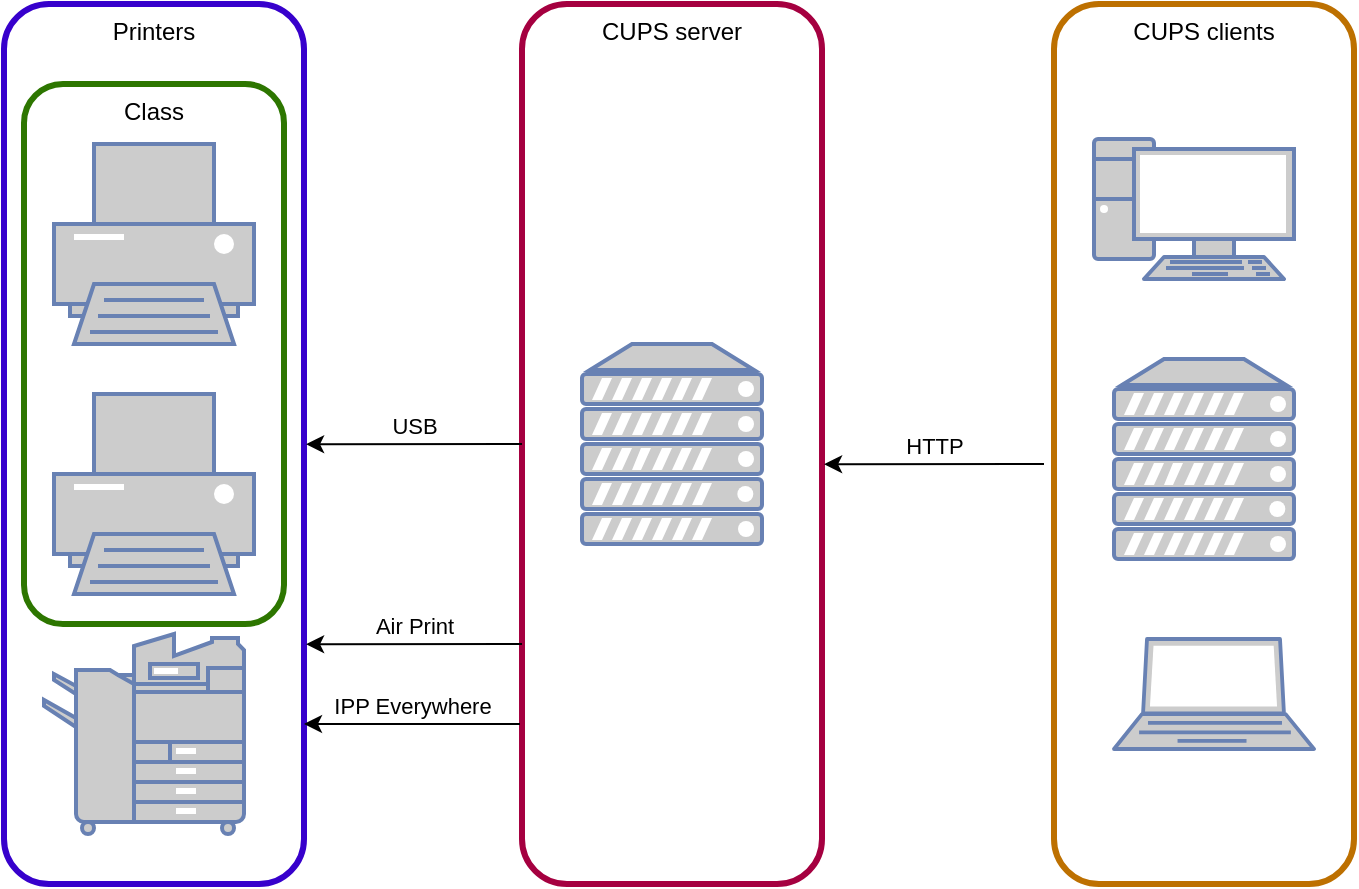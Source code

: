 <mxfile version="24.7.8">
  <diagram name="Page-1" id="eiRsWgtg5604Djj0I1mS">
    <mxGraphModel dx="1434" dy="870" grid="1" gridSize="10" guides="1" tooltips="1" connect="1" arrows="1" fold="1" page="1" pageScale="1" pageWidth="827" pageHeight="1169" background="#ffffff" math="0" shadow="0">
      <root>
        <mxCell id="0" />
        <mxCell id="1" parent="0" />
        <mxCell id="dPf4S3eLiPIL0ItzNHD1-6" value="" style="fontColor=#0066CC;verticalAlign=top;verticalLabelPosition=bottom;labelPosition=center;align=center;html=1;outlineConnect=0;fillColor=#CCCCCC;strokeColor=#6881B3;gradientColor=none;gradientDirection=north;strokeWidth=2;shape=mxgraph.networks.pc;" vertex="1" parent="1">
          <mxGeometry x="625" y="107.5" width="100" height="70" as="geometry" />
        </mxCell>
        <mxCell id="dPf4S3eLiPIL0ItzNHD1-7" value="" style="fontColor=#0066CC;verticalAlign=top;verticalLabelPosition=bottom;labelPosition=center;align=center;html=1;outlineConnect=0;fillColor=#CCCCCC;strokeColor=#6881B3;gradientColor=none;gradientDirection=north;strokeWidth=2;shape=mxgraph.networks.laptop;" vertex="1" parent="1">
          <mxGeometry x="635" y="357.5" width="100" height="55" as="geometry" />
        </mxCell>
        <mxCell id="dPf4S3eLiPIL0ItzNHD1-8" value="" style="fontColor=#0066CC;verticalAlign=top;verticalLabelPosition=bottom;labelPosition=center;align=center;html=1;outlineConnect=0;fillColor=#CCCCCC;strokeColor=#6881B3;gradientColor=none;gradientDirection=north;strokeWidth=2;shape=mxgraph.networks.copier;" vertex="1" parent="1">
          <mxGeometry x="100" y="355" width="100" height="100" as="geometry" />
        </mxCell>
        <mxCell id="dPf4S3eLiPIL0ItzNHD1-9" value="" style="fontColor=#0066CC;verticalAlign=top;verticalLabelPosition=bottom;labelPosition=center;align=center;html=1;outlineConnect=0;fillColor=#CCCCCC;strokeColor=#6881B3;gradientColor=none;gradientDirection=north;strokeWidth=2;shape=mxgraph.networks.printer;" vertex="1" parent="1">
          <mxGeometry x="105" y="235" width="100" height="100" as="geometry" />
        </mxCell>
        <mxCell id="dPf4S3eLiPIL0ItzNHD1-10" value="" style="fontColor=#0066CC;verticalAlign=top;verticalLabelPosition=bottom;labelPosition=center;align=center;html=1;outlineConnect=0;fillColor=#CCCCCC;strokeColor=#6881B3;gradientColor=none;gradientDirection=north;strokeWidth=2;shape=mxgraph.networks.server;" vertex="1" parent="1">
          <mxGeometry x="635" y="217.5" width="90" height="100" as="geometry" />
        </mxCell>
        <mxCell id="dPf4S3eLiPIL0ItzNHD1-11" value="" style="fontColor=#0066CC;verticalAlign=top;verticalLabelPosition=bottom;labelPosition=center;align=center;html=1;outlineConnect=0;fillColor=#CCCCCC;strokeColor=#6881B3;gradientColor=none;gradientDirection=north;strokeWidth=2;shape=mxgraph.networks.server;" vertex="1" parent="1">
          <mxGeometry x="369" y="210" width="90" height="100" as="geometry" />
        </mxCell>
        <mxCell id="dPf4S3eLiPIL0ItzNHD1-12" value="&lt;font color=&quot;#000000&quot;&gt;Printers&lt;/font&gt;" style="rounded=1;whiteSpace=wrap;html=1;fillColor=none;fontColor=#ffffff;strokeColor=#3700CC;strokeWidth=3;verticalAlign=top;pointerEvents=0;" vertex="1" parent="1">
          <mxGeometry x="80" y="40" width="150" height="440" as="geometry" />
        </mxCell>
        <mxCell id="dPf4S3eLiPIL0ItzNHD1-13" value="&lt;font color=&quot;#000000&quot;&gt;CUPS server&lt;/font&gt;" style="rounded=1;whiteSpace=wrap;html=1;fillColor=none;fontColor=#ffffff;strokeColor=#A50040;strokeWidth=3;verticalAlign=top;" vertex="1" parent="1">
          <mxGeometry x="339" y="40" width="150" height="440" as="geometry" />
        </mxCell>
        <mxCell id="dPf4S3eLiPIL0ItzNHD1-14" value="&lt;font color=&quot;#000000&quot;&gt;CUPS clients&lt;/font&gt;" style="rounded=1;whiteSpace=wrap;html=1;fillColor=none;fontColor=#000000;strokeColor=#BD7000;strokeWidth=3;verticalAlign=top;pointerEvents=0;" vertex="1" parent="1">
          <mxGeometry x="605" y="40" width="150" height="440" as="geometry" />
        </mxCell>
        <mxCell id="dPf4S3eLiPIL0ItzNHD1-15" value="HTTP" style="endArrow=classic;html=1;rounded=0;entryX=1.007;entryY=0.523;entryDx=0;entryDy=0;entryPerimeter=0;strokeColor=#000000;horizontal=1;verticalAlign=bottom;labelBackgroundColor=none;fontColor=#000000;" edge="1" parent="1" target="dPf4S3eLiPIL0ItzNHD1-13">
          <mxGeometry width="50" height="50" relative="1" as="geometry">
            <mxPoint x="600" y="270" as="sourcePoint" />
            <mxPoint x="490" y="270" as="targetPoint" />
          </mxGeometry>
        </mxCell>
        <mxCell id="dPf4S3eLiPIL0ItzNHD1-16" value="Air Print" style="endArrow=classic;html=1;rounded=0;entryX=1.007;entryY=0.523;entryDx=0;entryDy=0;entryPerimeter=0;strokeColor=#000000;horizontal=1;verticalAlign=bottom;labelBackgroundColor=none;fontColor=#000000;exitX=-0.007;exitY=0.727;exitDx=0;exitDy=0;exitPerimeter=0;" edge="1" parent="1">
          <mxGeometry width="50" height="50" relative="1" as="geometry">
            <mxPoint x="339.0" y="360.0" as="sourcePoint" />
            <mxPoint x="231.05" y="360.12" as="targetPoint" />
          </mxGeometry>
        </mxCell>
        <mxCell id="dPf4S3eLiPIL0ItzNHD1-17" value="IPP Everywhere" style="endArrow=classic;html=1;rounded=0;entryX=1.007;entryY=0.523;entryDx=0;entryDy=0;entryPerimeter=0;strokeColor=#000000;horizontal=1;verticalAlign=bottom;labelBackgroundColor=none;fontColor=#000000;exitX=-0.007;exitY=0.727;exitDx=0;exitDy=0;exitPerimeter=0;" edge="1" parent="1">
          <mxGeometry width="50" height="50" relative="1" as="geometry">
            <mxPoint x="338" y="400" as="sourcePoint" />
            <mxPoint x="230" y="400" as="targetPoint" />
          </mxGeometry>
        </mxCell>
        <mxCell id="dPf4S3eLiPIL0ItzNHD1-18" value="USB" style="endArrow=classic;html=1;rounded=0;entryX=1.007;entryY=0.523;entryDx=0;entryDy=0;entryPerimeter=0;strokeColor=#000000;horizontal=1;verticalAlign=bottom;labelBackgroundColor=none;fontColor=#000000;exitX=-0.007;exitY=0.727;exitDx=0;exitDy=0;exitPerimeter=0;" edge="1" parent="1">
          <mxGeometry width="50" height="50" relative="1" as="geometry">
            <mxPoint x="339.0" y="260.0" as="sourcePoint" />
            <mxPoint x="231.05" y="260.12" as="targetPoint" />
          </mxGeometry>
        </mxCell>
        <mxCell id="dPf4S3eLiPIL0ItzNHD1-19" value="" style="fontColor=#0066CC;verticalAlign=top;verticalLabelPosition=bottom;labelPosition=center;align=center;html=1;outlineConnect=0;fillColor=#CCCCCC;strokeColor=#6881B3;gradientColor=none;gradientDirection=north;strokeWidth=2;shape=mxgraph.networks.printer;" vertex="1" parent="1">
          <mxGeometry x="105" y="110" width="100" height="100" as="geometry" />
        </mxCell>
        <mxCell id="dPf4S3eLiPIL0ItzNHD1-20" value="&lt;font color=&quot;#000000&quot;&gt;Class&lt;/font&gt;" style="rounded=1;whiteSpace=wrap;html=1;fillColor=none;fontColor=#ffffff;strokeColor=#2D7600;strokeWidth=3;verticalAlign=top;pointerEvents=0;" vertex="1" parent="1">
          <mxGeometry x="90" y="80" width="130" height="270" as="geometry" />
        </mxCell>
      </root>
    </mxGraphModel>
  </diagram>
</mxfile>
